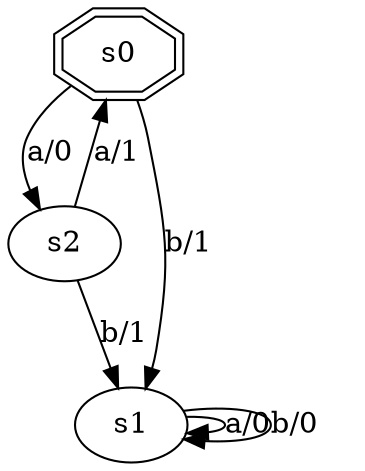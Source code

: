 digraph test_29 {
   	s0 -> s2 [label="a/0"];
    s0 -> s1 [label="b/1"];
    s1 -> s1 [label="a/0"];
    s1 -> s1 [label="b/0"];
    s2 -> s0 [label="a/1"];
    s2 -> s1 [label="b/1"];
    s0 [shape=doubleoctagon];
}
